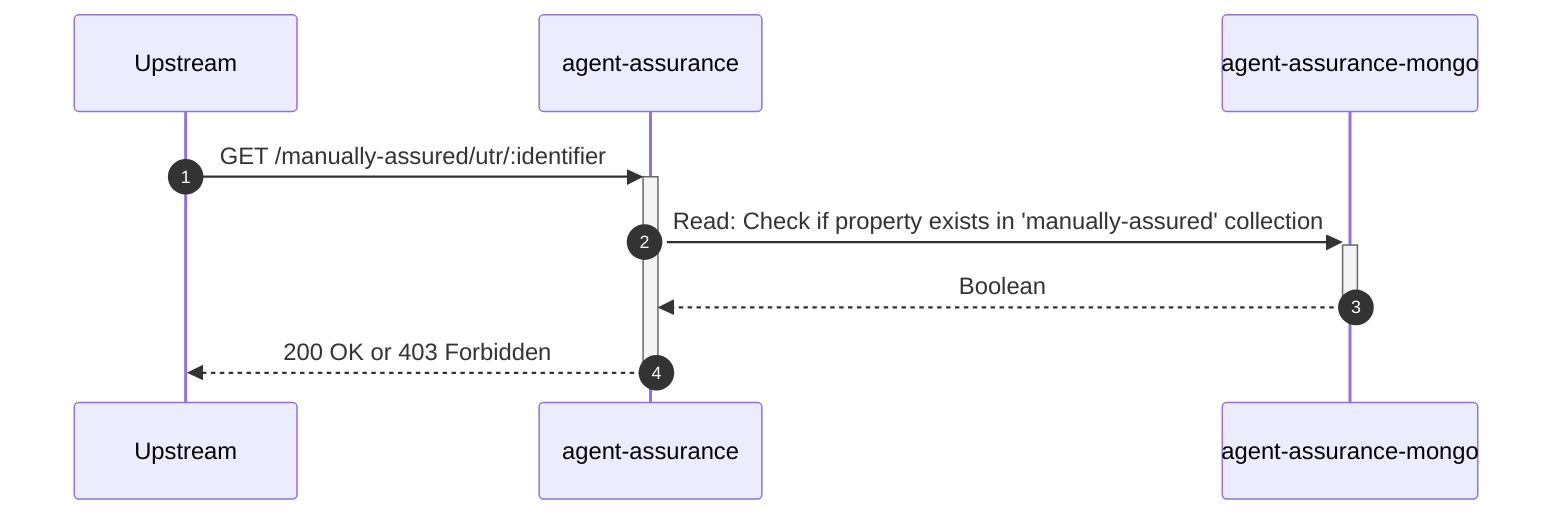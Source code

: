 sequenceDiagram
    autonumber
    participant Upstream
    participant agent-assurance
    participant agent-assurance-mongo

    Upstream->>+agent-assurance: GET /manually-assured/utr/:identifier
    agent-assurance->>+agent-assurance-mongo: Read: Check if property exists in 'manually-assured' collection
    agent-assurance-mongo-->>-agent-assurance: Boolean
    agent-assurance-->>-Upstream: 200 OK or 403 Forbidden
